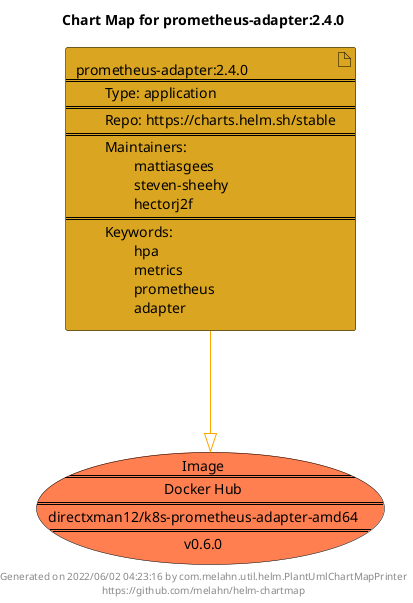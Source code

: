@startuml
skinparam linetype ortho
skinparam backgroundColor white
skinparam usecaseBorderColor black
skinparam usecaseArrowColor LightSlateGray
skinparam artifactBorderColor black
skinparam artifactArrowColor LightSlateGray

title Chart Map for prometheus-adapter:2.4.0

'There is one referenced Helm Chart
artifact "prometheus-adapter:2.4.0\n====\n\tType: application\n====\n\tRepo: https://charts.helm.sh/stable\n====\n\tMaintainers: \n\t\tmattiasgees\n\t\tsteven-sheehy\n\t\thectorj2f\n====\n\tKeywords: \n\t\thpa\n\t\tmetrics\n\t\tprometheus\n\t\tadapter" as prometheus_adapter_2_4_0 #GoldenRod

'There is one referenced Docker Image
usecase "Image\n====\nDocker Hub\n====\ndirectxman12/k8s-prometheus-adapter-amd64\n====\nv0.6.0" as directxman12_k8s_prometheus_adapter_amd64_v0_6_0 #Coral

'Chart Dependencies
prometheus_adapter_2_4_0--[#orange]-|>directxman12_k8s_prometheus_adapter_amd64_v0_6_0

center footer Generated on 2022/06/02 04:23:16 by com.melahn.util.helm.PlantUmlChartMapPrinter\nhttps://github.com/melahn/helm-chartmap
@enduml
